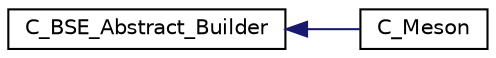 digraph "Graphical Class Hierarchy"
{
  edge [fontname="Helvetica",fontsize="10",labelfontname="Helvetica",labelfontsize="10"];
  node [fontname="Helvetica",fontsize="10",shape=record];
  rankdir="LR";
  Node1 [label="C_BSE_Abstract_Builder",height=0.2,width=0.4,color="black", fillcolor="white", style="filled",URL="$class_c___b_s_e___abstract___builder.html"];
  Node1 -> Node2 [dir="back",color="midnightblue",fontsize="10",style="solid",fontname="Helvetica"];
  Node2 [label="C_Meson",height=0.2,width=0.4,color="black", fillcolor="white", style="filled",URL="$class_c___meson.html"];
}
